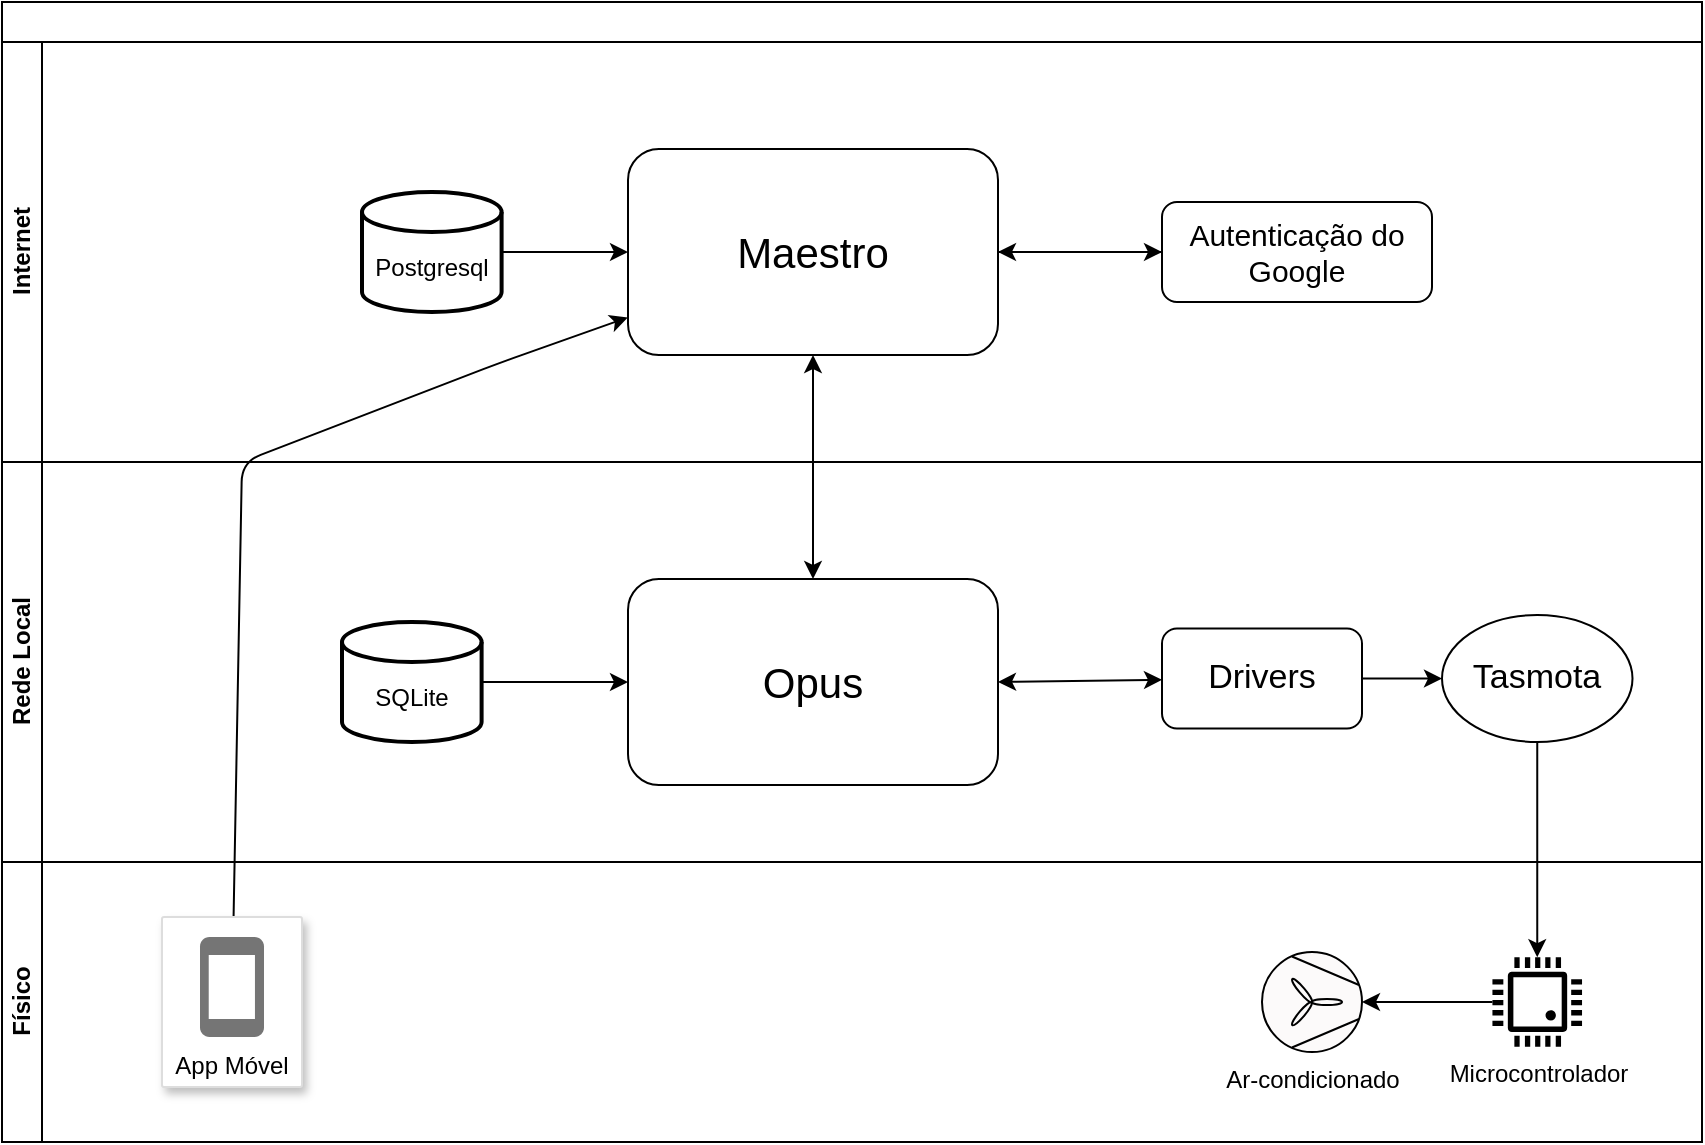 <mxfile scale="2" border="0">
    <diagram id="CUeFqACA6s7p-ATiVsP6" name="Page-1">
        <mxGraphModel dx="1155" dy="787" grid="1" gridSize="10" guides="1" tooltips="1" connect="1" arrows="1" fold="1" page="1" pageScale="1" pageWidth="1100" pageHeight="850" background="#ffffff" math="0" shadow="0">
            <root>
                <mxCell id="0"/>
                <mxCell id="1" parent="0"/>
                <mxCell id="60" value="" style="swimlane;childLayout=stackLayout;resizeParent=1;resizeParentMax=0;horizontal=1;startSize=20;horizontalStack=0;html=1;" parent="1" vertex="1">
                    <mxGeometry x="20" y="70" width="850" height="570" as="geometry">
                        <mxRectangle x="30" y="60" width="70" height="30" as="alternateBounds"/>
                    </mxGeometry>
                </mxCell>
                <mxCell id="61" value="Internet" style="swimlane;startSize=20;horizontal=0;html=1;" parent="60" vertex="1">
                    <mxGeometry y="20" width="850" height="210" as="geometry"/>
                </mxCell>
                <mxCell id="80" style="edgeStyle=none;html=1;" parent="61" source="67" target="78" edge="1">
                    <mxGeometry relative="1" as="geometry"/>
                </mxCell>
                <mxCell id="67" value="Maestro" style="rounded=1;whiteSpace=wrap;html=1;fontSize=21;" parent="61" vertex="1">
                    <mxGeometry x="313" y="53.5" width="185" height="103" as="geometry"/>
                </mxCell>
                <mxCell id="74" style="edgeStyle=none;html=1;" parent="61" source="72" target="67" edge="1">
                    <mxGeometry relative="1" as="geometry"/>
                </mxCell>
                <mxCell id="72" value="&lt;br&gt;Postgresql" style="strokeWidth=2;html=1;shape=mxgraph.flowchart.database;whiteSpace=wrap;" parent="61" vertex="1">
                    <mxGeometry x="180" y="75" width="69.8" height="60" as="geometry"/>
                </mxCell>
                <mxCell id="79" style="edgeStyle=none;html=1;" parent="61" source="78" target="67" edge="1">
                    <mxGeometry relative="1" as="geometry"/>
                </mxCell>
                <mxCell id="78" value="Autenticação do&lt;br style=&quot;font-size: 15px;&quot;&gt;Google" style="rounded=1;whiteSpace=wrap;html=1;fontSize=15;" parent="61" vertex="1">
                    <mxGeometry x="580" y="80" width="135" height="50" as="geometry"/>
                </mxCell>
                <mxCell id="62" value="Rede Local" style="swimlane;startSize=20;horizontal=0;html=1;" parent="60" vertex="1">
                    <mxGeometry y="230" width="850" height="200" as="geometry"/>
                </mxCell>
                <mxCell id="3" value="Opus" style="rounded=1;whiteSpace=wrap;html=1;fontSize=21;" parent="62" vertex="1">
                    <mxGeometry x="313" y="58.5" width="185" height="103" as="geometry"/>
                </mxCell>
                <mxCell id="8" value="Drivers" style="rounded=1;whiteSpace=wrap;html=1;fontSize=17;" parent="62" vertex="1">
                    <mxGeometry x="580" y="83.25" width="100" height="50" as="geometry"/>
                </mxCell>
                <mxCell id="9" style="edgeStyle=none;html=1;entryX=1;entryY=0.5;entryDx=0;entryDy=0;fontSize=17;startArrow=classic;startFill=1;rounded=1;" parent="62" source="8" target="3" edge="1">
                    <mxGeometry relative="1" as="geometry"/>
                </mxCell>
                <mxCell id="11" value="Tasmota" style="ellipse;whiteSpace=wrap;html=1;rounded=1;fontSize=17;" parent="62" vertex="1">
                    <mxGeometry x="720" y="76.5" width="95.25" height="63.5" as="geometry"/>
                </mxCell>
                <mxCell id="13" style="edgeStyle=none;html=1;fontSize=17;rounded=1;" parent="62" source="8" target="11" edge="1">
                    <mxGeometry relative="1" as="geometry"/>
                </mxCell>
                <mxCell id="58" value="&lt;br&gt;SQLite" style="strokeWidth=2;html=1;shape=mxgraph.flowchart.database;whiteSpace=wrap;" parent="62" vertex="1">
                    <mxGeometry x="170" y="80" width="69.8" height="60" as="geometry"/>
                </mxCell>
                <mxCell id="59" style="edgeStyle=none;html=1;" parent="62" source="58" target="3" edge="1">
                    <mxGeometry relative="1" as="geometry"/>
                </mxCell>
                <mxCell id="39" style="edgeStyle=none;rounded=1;html=1;" parent="60" source="11" target="38" edge="1">
                    <mxGeometry relative="1" as="geometry"/>
                </mxCell>
                <mxCell id="68" style="edgeStyle=none;html=1;startArrow=classic;startFill=1;" parent="60" source="3" target="67" edge="1">
                    <mxGeometry relative="1" as="geometry"/>
                </mxCell>
                <mxCell id="77" style="edgeStyle=none;html=1;" parent="60" source="75" target="67" edge="1">
                    <mxGeometry relative="1" as="geometry">
                        <Array as="points">
                            <mxPoint x="120" y="230"/>
                            <mxPoint x="250" y="180"/>
                        </Array>
                    </mxGeometry>
                </mxCell>
                <mxCell id="63" value="Físico" style="swimlane;startSize=20;horizontal=0;html=1;" parent="60" vertex="1">
                    <mxGeometry y="430" width="850" height="140" as="geometry"/>
                </mxCell>
                <mxCell id="38" value="Microcontrolador" style="pointerEvents=1;shadow=0;dashed=0;html=1;strokeColor=none;fillColor=#000000;labelPosition=center;verticalLabelPosition=bottom;verticalAlign=top;align=center;outlineConnect=0;shape=mxgraph.veeam.cpu;rounded=1;" parent="63" vertex="1">
                    <mxGeometry x="745.22" y="47.6" width="44.8" height="44.8" as="geometry"/>
                </mxCell>
                <mxCell id="46" value="Ar-condicionado" style="verticalLabelPosition=bottom;outlineConnect=0;align=center;dashed=0;html=1;verticalAlign=top;shape=mxgraph.pid2misc.fan;fanType=common;rounded=1;strokeWidth=1;fontSize=12;fillColor=#FCFAFA;strokeColor=#000000;" parent="63" vertex="1">
                    <mxGeometry x="630" y="45.0" width="50" height="50" as="geometry"/>
                </mxCell>
                <mxCell id="47" style="edgeStyle=none;rounded=1;html=1;fontSize=26;" parent="63" source="38" target="46" edge="1">
                    <mxGeometry relative="1" as="geometry"/>
                </mxCell>
                <mxCell id="75" value="App Móvel" style="strokeColor=#dddddd;shadow=1;strokeWidth=1;rounded=1;absoluteArcSize=1;arcSize=2;labelPosition=center;verticalLabelPosition=middle;align=center;verticalAlign=bottom;spacingLeft=0;fontColor=#000000;fontSize=12;whiteSpace=wrap;spacingBottom=2;" parent="63" vertex="1">
                    <mxGeometry x="80" y="27.5" width="70" height="85" as="geometry"/>
                </mxCell>
                <mxCell id="76" value="" style="dashed=0;connectable=0;html=1;fillColor=#757575;strokeColor=none;shape=mxgraph.gcp2.phone;part=1;rounded=1;fontSize=17;" parent="75" vertex="1">
                    <mxGeometry x="0.5" width="32" height="50" relative="1" as="geometry">
                        <mxPoint x="-16" y="10" as="offset"/>
                    </mxGeometry>
                </mxCell>
            </root>
        </mxGraphModel>
    </diagram>
</mxfile>